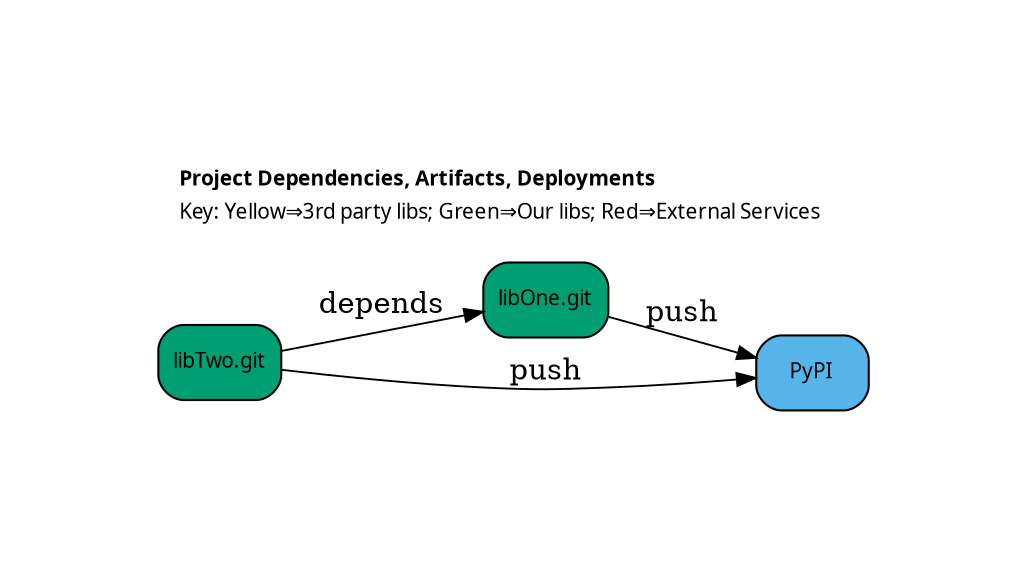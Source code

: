 
////
// This is a dot-file that contains the spec for a labeled digraph.
// See also the docs here: https://graphviz.org/doc/info/lang.html
////
digraph project_dependencies {
    // Graph & cluster attributes
    graph [
        margin = 1
        compound = true // allows edges between clusters
        fillcolor = white
        fontname = verdana
        fontsize = 10
        labeljust = l // aligns label to the left
        labelloc = t // puts label at top of diagram
        newrank = true
        nodesep = .25 // separation between nodes in inches (default is 0.25
        overlap = false // prism is also interesting
        rankdir = LR // LR (left-to-right) or TB (top-to-bottom)
        ranksep = 0.5 // separation between ranks in inches (default is 0.5)
        ratio = auto // aspect ratio. diagram is tighter when it is declared
        shape = box
        //splines = true // uses curved lines to avoid nodes
        style = "filled"
    ]

    // Node attributes
    node [
        fillcolor = blue
        fontname = verdana
        fontsize = 10
        margin = "0.1, 0.05"
        shape = box
        style = "filled, rounded"
    ]

    // Edge attributes
    edge [ arrowsize = 0.9; color=black; penwidth = 0.9 ]

    label = <
        <table border="0" cellborder="0" cellspacing="0">
            <tr><td align="left"><b>Project Dependencies, Artifacts, Deployments</b></td></tr>
            <tr><td align="left">Key: Yellow⇒3rd party libs; Green⇒Our libs; Red⇒External Services</td></tr>
            <tr><td></td></tr>
            <tr><td></td></tr>
            <tr><td></td></tr>
        </table>
    >

    // Main graph Node declarations
    libOne [fillcolor="#009E73" label="libOne.git"]; // green
    libTwo [fillcolor="#009E73" label="libTwo.git"]; // green
    pypi [fillcolor="#56B4E9", label="PyPI"]; // blue

    // Main graph linkages
    libTwo -> libOne [label="depends"];

    {libTwo,libOne} -> pypi [label="push"];
}
